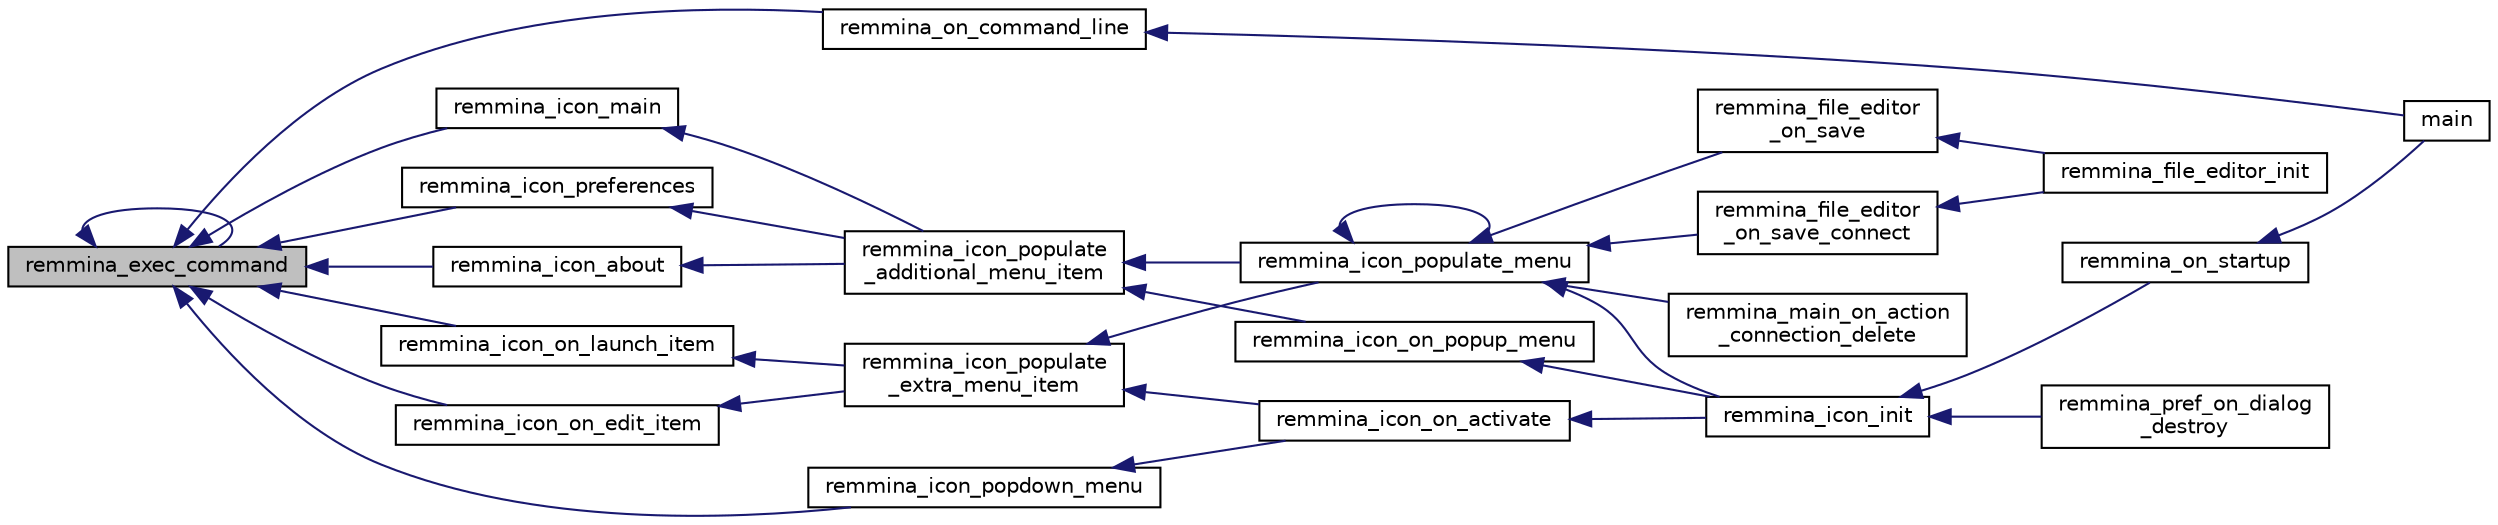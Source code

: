 digraph "remmina_exec_command"
{
  edge [fontname="Helvetica",fontsize="10",labelfontname="Helvetica",labelfontsize="10"];
  node [fontname="Helvetica",fontsize="10",shape=record];
  rankdir="LR";
  Node510 [label="remmina_exec_command",height=0.2,width=0.4,color="black", fillcolor="grey75", style="filled", fontcolor="black"];
  Node510 -> Node511 [dir="back",color="midnightblue",fontsize="10",style="solid",fontname="Helvetica"];
  Node511 [label="remmina_on_command_line",height=0.2,width=0.4,color="black", fillcolor="white", style="filled",URL="$remmina_8c.html#aeb286fc5bd52ab5382ab8cb495dc2914"];
  Node511 -> Node512 [dir="back",color="midnightblue",fontsize="10",style="solid",fontname="Helvetica"];
  Node512 [label="main",height=0.2,width=0.4,color="black", fillcolor="white", style="filled",URL="$remmina_8c.html#a0ddf1224851353fc92bfbff6f499fa97"];
  Node510 -> Node510 [dir="back",color="midnightblue",fontsize="10",style="solid",fontname="Helvetica"];
  Node510 -> Node513 [dir="back",color="midnightblue",fontsize="10",style="solid",fontname="Helvetica"];
  Node513 [label="remmina_icon_main",height=0.2,width=0.4,color="black", fillcolor="white", style="filled",URL="$remmina__icon_8c.html#a920476110ab6410c8fc8cf734109e497"];
  Node513 -> Node514 [dir="back",color="midnightblue",fontsize="10",style="solid",fontname="Helvetica"];
  Node514 [label="remmina_icon_populate\l_additional_menu_item",height=0.2,width=0.4,color="black", fillcolor="white", style="filled",URL="$remmina__icon_8c.html#a8aaf73ed94cf20dcce1c7be26262cb56"];
  Node514 -> Node515 [dir="back",color="midnightblue",fontsize="10",style="solid",fontname="Helvetica"];
  Node515 [label="remmina_icon_populate_menu",height=0.2,width=0.4,color="black", fillcolor="white", style="filled",URL="$remmina__icon_8h.html#af80ed314f91d653237249d839c7fc3b2"];
  Node515 -> Node516 [dir="back",color="midnightblue",fontsize="10",style="solid",fontname="Helvetica"];
  Node516 [label="remmina_file_editor\l_on_save",height=0.2,width=0.4,color="black", fillcolor="white", style="filled",URL="$remmina__file__editor_8c.html#ac2a5cf9cdcf640986e245eb04be9c4ad"];
  Node516 -> Node517 [dir="back",color="midnightblue",fontsize="10",style="solid",fontname="Helvetica"];
  Node517 [label="remmina_file_editor_init",height=0.2,width=0.4,color="black", fillcolor="white", style="filled",URL="$remmina__file__editor_8c.html#a9afd8d41c66f547320930eb331f3124d"];
  Node515 -> Node518 [dir="back",color="midnightblue",fontsize="10",style="solid",fontname="Helvetica"];
  Node518 [label="remmina_file_editor\l_on_save_connect",height=0.2,width=0.4,color="black", fillcolor="white", style="filled",URL="$remmina__file__editor_8c.html#a57224f3f69f04f398de563b71be6b18e"];
  Node518 -> Node517 [dir="back",color="midnightblue",fontsize="10",style="solid",fontname="Helvetica"];
  Node515 -> Node515 [dir="back",color="midnightblue",fontsize="10",style="solid",fontname="Helvetica"];
  Node515 -> Node519 [dir="back",color="midnightblue",fontsize="10",style="solid",fontname="Helvetica"];
  Node519 [label="remmina_icon_init",height=0.2,width=0.4,color="black", fillcolor="white", style="filled",URL="$remmina__icon_8h.html#a741c81815e562f40672c4485172306d6"];
  Node519 -> Node520 [dir="back",color="midnightblue",fontsize="10",style="solid",fontname="Helvetica"];
  Node520 [label="remmina_on_startup",height=0.2,width=0.4,color="black", fillcolor="white", style="filled",URL="$remmina_8c.html#a26d2c20be18ff44f239b756f1d5be01a"];
  Node520 -> Node512 [dir="back",color="midnightblue",fontsize="10",style="solid",fontname="Helvetica"];
  Node519 -> Node521 [dir="back",color="midnightblue",fontsize="10",style="solid",fontname="Helvetica"];
  Node521 [label="remmina_pref_on_dialog\l_destroy",height=0.2,width=0.4,color="black", fillcolor="white", style="filled",URL="$remmina__pref__dialog_8c.html#ab9776574663e2c3fcb793ec70887336d"];
  Node515 -> Node522 [dir="back",color="midnightblue",fontsize="10",style="solid",fontname="Helvetica"];
  Node522 [label="remmina_main_on_action\l_connection_delete",height=0.2,width=0.4,color="black", fillcolor="white", style="filled",URL="$remmina__main_8c.html#aa0cd57e00874ae6ca8b0ee83213267da"];
  Node514 -> Node523 [dir="back",color="midnightblue",fontsize="10",style="solid",fontname="Helvetica"];
  Node523 [label="remmina_icon_on_popup_menu",height=0.2,width=0.4,color="black", fillcolor="white", style="filled",URL="$remmina__icon_8c.html#a95b917790eeb38e48137018796bdda93"];
  Node523 -> Node519 [dir="back",color="midnightblue",fontsize="10",style="solid",fontname="Helvetica"];
  Node510 -> Node524 [dir="back",color="midnightblue",fontsize="10",style="solid",fontname="Helvetica"];
  Node524 [label="remmina_icon_preferences",height=0.2,width=0.4,color="black", fillcolor="white", style="filled",URL="$remmina__icon_8c.html#ad3b0e3d12e4854eae05b1afea19da404"];
  Node524 -> Node514 [dir="back",color="midnightblue",fontsize="10",style="solid",fontname="Helvetica"];
  Node510 -> Node525 [dir="back",color="midnightblue",fontsize="10",style="solid",fontname="Helvetica"];
  Node525 [label="remmina_icon_about",height=0.2,width=0.4,color="black", fillcolor="white", style="filled",URL="$remmina__icon_8c.html#a5cdf1958ef01e49889bcee2e90e2cf71"];
  Node525 -> Node514 [dir="back",color="midnightblue",fontsize="10",style="solid",fontname="Helvetica"];
  Node510 -> Node526 [dir="back",color="midnightblue",fontsize="10",style="solid",fontname="Helvetica"];
  Node526 [label="remmina_icon_on_launch_item",height=0.2,width=0.4,color="black", fillcolor="white", style="filled",URL="$remmina__icon_8c.html#ad1699688680e12abcfd5c74dd2f76d83"];
  Node526 -> Node527 [dir="back",color="midnightblue",fontsize="10",style="solid",fontname="Helvetica"];
  Node527 [label="remmina_icon_populate\l_extra_menu_item",height=0.2,width=0.4,color="black", fillcolor="white", style="filled",URL="$remmina__icon_8c.html#a2847311861df3a2f1c8bbcd35cf3fd6f"];
  Node527 -> Node515 [dir="back",color="midnightblue",fontsize="10",style="solid",fontname="Helvetica"];
  Node527 -> Node528 [dir="back",color="midnightblue",fontsize="10",style="solid",fontname="Helvetica"];
  Node528 [label="remmina_icon_on_activate",height=0.2,width=0.4,color="black", fillcolor="white", style="filled",URL="$remmina__icon_8c.html#af175fef31eb95974094088235b3a2b1d"];
  Node528 -> Node519 [dir="back",color="midnightblue",fontsize="10",style="solid",fontname="Helvetica"];
  Node510 -> Node529 [dir="back",color="midnightblue",fontsize="10",style="solid",fontname="Helvetica"];
  Node529 [label="remmina_icon_on_edit_item",height=0.2,width=0.4,color="black", fillcolor="white", style="filled",URL="$remmina__icon_8c.html#af8708120906a8dc41a7998ebf9ecd129"];
  Node529 -> Node527 [dir="back",color="midnightblue",fontsize="10",style="solid",fontname="Helvetica"];
  Node510 -> Node530 [dir="back",color="midnightblue",fontsize="10",style="solid",fontname="Helvetica"];
  Node530 [label="remmina_icon_popdown_menu",height=0.2,width=0.4,color="black", fillcolor="white", style="filled",URL="$remmina__icon_8c.html#a444be76e3c3a065279c5f9abc7fae833"];
  Node530 -> Node528 [dir="back",color="midnightblue",fontsize="10",style="solid",fontname="Helvetica"];
}
